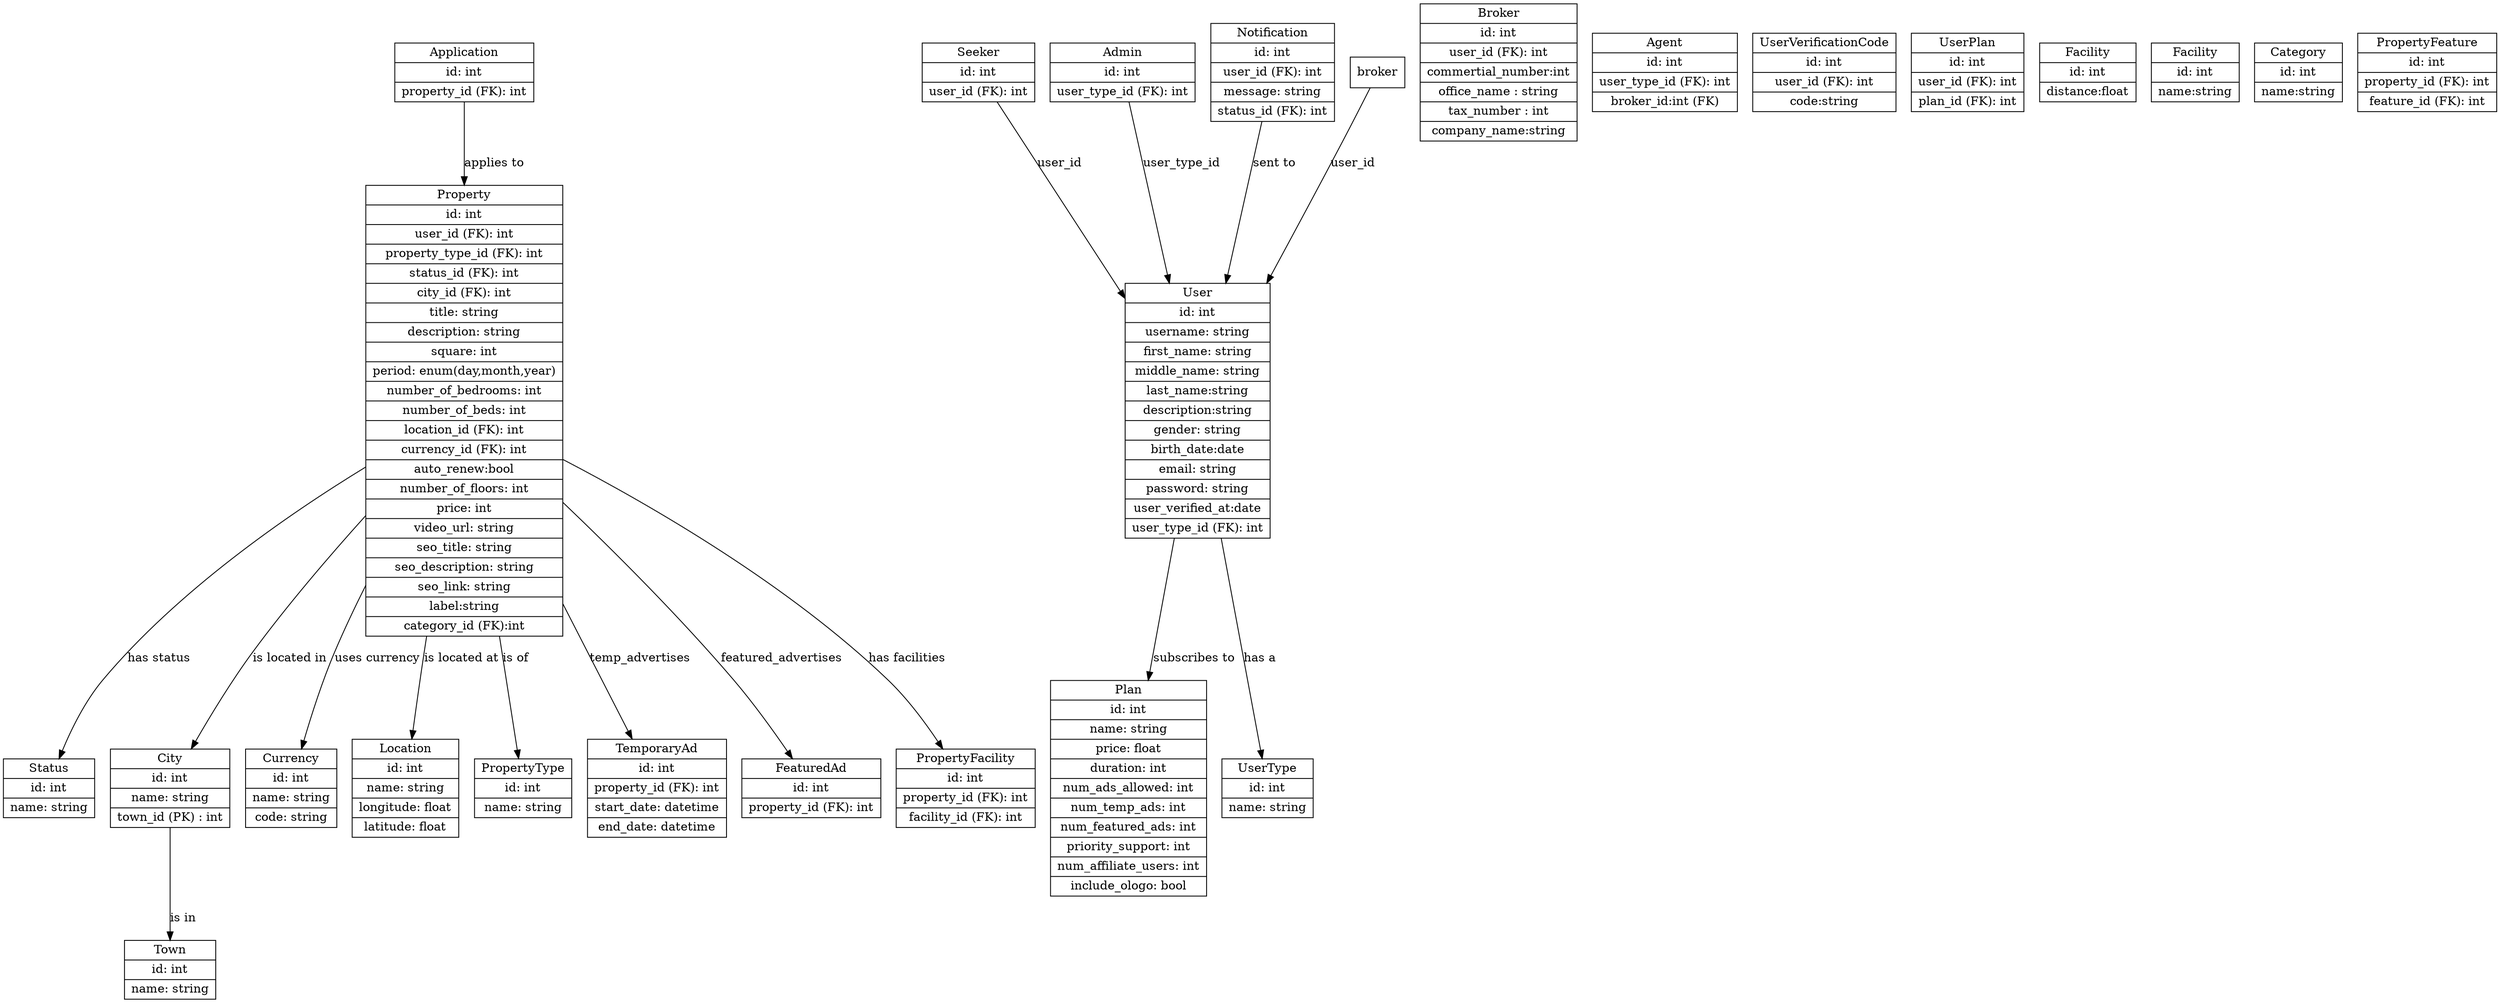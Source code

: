 digraph UML_Diagram {
    node [shape = record;];
    Status [label = "{Status | id: int | name: string}";];
    
    // Town
    Town [label = "{Town | id: int | name: string}";];
    
    // City
    City [label = "{City | id: int | name: string | town_id (PK) : int}";];
    
    // Currency
    Currency [label = "{Currency | id: int | name: string | code: string}";];
    
    // Subscription Plan
    Plan [label = "{Plan | id: int | name: string | price: float | duration: int | num_ads_allowed: int | num_temp_ads: int | num_featured_ads: int | priority_support: int | num_affiliate_users: int | include_ologo: bool}";];
    
    // Location
    Location [label = "{Location | id: int | name: string | longitude: float | latitude: float}";];
    
    // User Types
    UserType [label = "{UserType | id: int | name: string}";];
    
    // Broker - Seeker
    User [label = "{User | id: int | username: string |first_name: string |middle_name: string|last_name:string|description:string| gender: string | birth_date:date | email: string | password: string |user_verified_at:date| user_type_id (FK): int}";];
    // gender is enum male or female
    Broker [label = "{Broker | id: int | user_id (FK): int | commertial_number:int | office_name : string | tax_number : int|company_name:string }";];
    Seeker [label = "{Seeker | id: int | user_id (FK): int}";];
    Agent [label = "{Agent | id: int | user_id (FK): int | broker_id (FK) : int | ceo:string}";];
    Admin [label = "{Admin | id: int | user_type_id (FK): int}";];
    Agent [label = "{Agent | id: int | user_type_id (FK): int | broker_id:int (FK)}";];
    UserVerificationCode [label = "{UserVerificationCode | id: int | user_id (FK): int | code:string}";];
    
    // Property Advertisement
    PropertyType [label = "{PropertyType | id: int | name: string}";];
    
    // User Plan
    UserPlan [label = "{UserPlan | id: int | user_id (FK): int | plan_id (FK): int}";];
    
    // Purchase - rent - investment
    Property [label = "{Property | id: int | user_id (FK): int | property_type_id (FK): int | status_id (FK): int | city_id (FK): int | title: string | description: string| square: int | period: enum(day,month,year) | number_of_bedrooms: int | number_of_beds: int | location_id (FK): int | currency_id (FK): int |auto_renew:bool| number_of_floors: int | price: int | video_url: string | seo_title: string | seo_description: string | seo_link: string|label:string|category_id (FK):int}";];
    
    TemporaryAd [label = "{TemporaryAd | id: int | property_id (FK): int | start_date: datetime | end_date: datetime}";];
    FeaturedAd [label = "{FeaturedAd | id: int | property_id (FK): int}";];
    
    // Real Estate Applications
    Application [label = "{Application | id: int | property_id (FK): int}";];
    
    // Facility
    Facility [label = "{Facility | id: int | distance:float}";];
    
    // Facility
    Feature [label = "{Facility | id: int | name:string}";];
    
    
    // Facility
    Category [label = "{Category | id: int | name:string}";];
    
    // PropertyFacility
    PropertyFacility [label = "{PropertyFacility | id: int | property_id (FK): int | facility_id (FK): int}";];
    
    // PropertyFeature
    PropertyFeature [label = "{PropertyFeature | id: int | property_id (FK): int | feature_id (FK): int}";];
    
    // Notification
    Notification [label = "{Notification | id: int | user_id (FK): int | message: string | status_id (FK): int}";];
    
    // User Relationships
    User -> UserType [label = "has a";];
    User -> Plan [label = "subscribes to";];
    broker -> User [label = "user_id";];
    Seeker -> User [label = "user_id";];
    Admin -> User [label = "user_type_id";];
    
    // Property Relationships
    Property -> PropertyType [label = "is of";];
    Property -> Status [label = "has status";];
    Property -> TemporaryAd [label = "temp_advertises";];
    Property -> FeaturedAd [label = "featured_advertises";];
    Property -> PropertyFacility [label = "has facilities";];
    
    // Real Estate Applications Relationships
    Application -> Property [label = "applies to";];
    Property -> Location [label = "is located at";];
    Property -> Currency [label = "uses currency";];
    
    // City Relationships
    City -> Town [label = "is in";];
    Property -> City [label = "is located in";];
    
    // Notification Relationships
    Notification -> User [label = "sent to";];
}